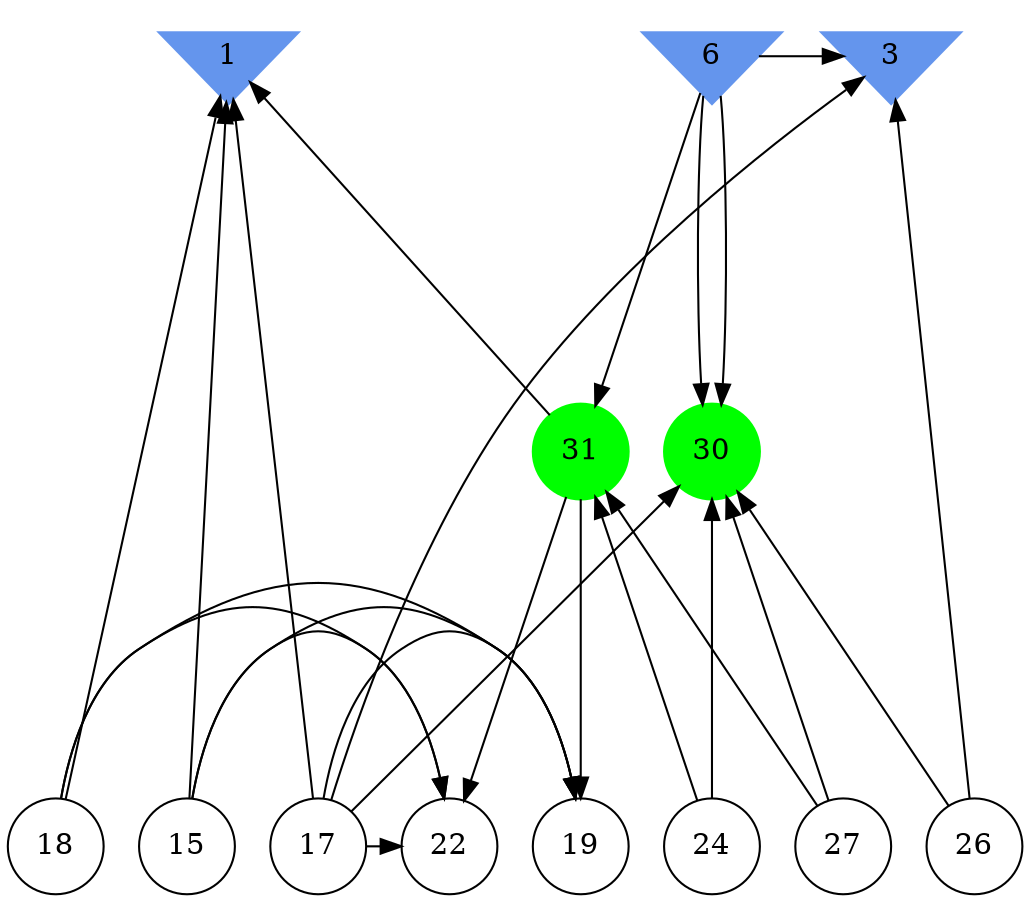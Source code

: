 digraph brain {
	ranksep=2.0;
	1 [shape=invtriangle,style=filled,color=cornflowerblue];
	3 [shape=invtriangle,style=filled,color=cornflowerblue];
	6 [shape=invtriangle,style=filled,color=cornflowerblue];
	15 [shape=circle,color=black];
	17 [shape=circle,color=black];
	18 [shape=circle,color=black];
	19 [shape=circle,color=black];
	22 [shape=circle,color=black];
	24 [shape=circle,color=black];
	26 [shape=circle,color=black];
	27 [shape=circle,color=black];
	30 [shape=circle,style=filled,color=green];
	31 [shape=circle,style=filled,color=green];
	6	->	31;
	6	->	30;
	27	->	31;
	27	->	30;
	24	->	31;
	24	->	30;
	18	->	1;
	18	->	22;
	18	->	19;
	31	->	1;
	31	->	22;
	31	->	19;
	15	->	1;
	15	->	22;
	15	->	19;
	17	->	1;
	17	->	22;
	17	->	19;
	6	->	3;
	6	->	30;
	26	->	3;
	26	->	30;
	17	->	3;
	17	->	30;
	{ rank=same; 1; 3; 6; }
	{ rank=same; 15; 17; 18; 19; 22; 24; 26; 27; }
	{ rank=same; 30; 31; }
}
